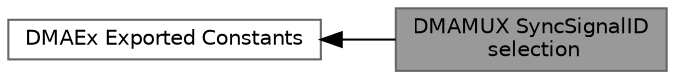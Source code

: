 digraph "DMAMUX SyncSignalID selection"
{
 // LATEX_PDF_SIZE
  bgcolor="transparent";
  edge [fontname=Helvetica,fontsize=10,labelfontname=Helvetica,labelfontsize=10];
  node [fontname=Helvetica,fontsize=10,shape=box,height=0.2,width=0.4];
  rankdir=LR;
  Node1 [label="DMAMUX SyncSignalID\l selection",height=0.2,width=0.4,color="gray40", fillcolor="grey60", style="filled", fontcolor="black",tooltip=" "];
  Node2 [label="DMAEx Exported Constants",height=0.2,width=0.4,color="grey40", fillcolor="white", style="filled",URL="$group___d_m_a_ex___exported___constants.html",tooltip=" "];
  Node2->Node1 [shape=plaintext, dir="back", style="solid"];
}
